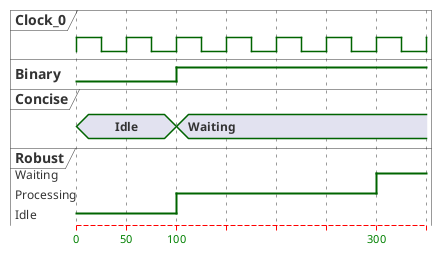 {
  "sha1": "82e87fo14tpgqnfa3j1qxh2cheutddd",
  "insertion": {
    "when": "2024-05-30T20:48:21.330Z",
    "url": "https://forum.plantuml.net/15936/timing-style-allow-all-style-for-timeline-on-timing-diagram",
    "user": "plantuml@gmail.com"
  }
}
@startuml
<style>
timingDiagram {
  timeline {
    FontColor green
    LineColor red
    LineThickness 1
    LineStyle 5-2
  }
}
</style>

clock   "Clock_0"   as C0 with period 50
binary  "Binary"  as B
concise "Concise" as C
robust  "Robust"  as R
@0
C is Idle
R is Idle
@100
B is high
C is Waiting
R is Processing
@300
R is Waiting
@enduml
